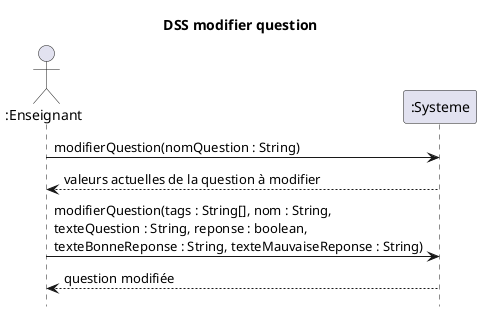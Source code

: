 @startuml DSS_Modifier_Question
title DSS modifier question
hide footbox
actor ":Enseignant" as prof
participant ":Systeme" as sys

prof -> sys : modifierQuestion(nomQuestion : String)
sys --> prof : valeurs actuelles de la question à modifier
prof -> sys : modifierQuestion(tags : String[], nom : String, \ntexteQuestion : String, reponse : boolean,\ntexteBonneReponse : String, texteMauvaiseReponse : String)
sys --> prof : question modifiée
@enduml
